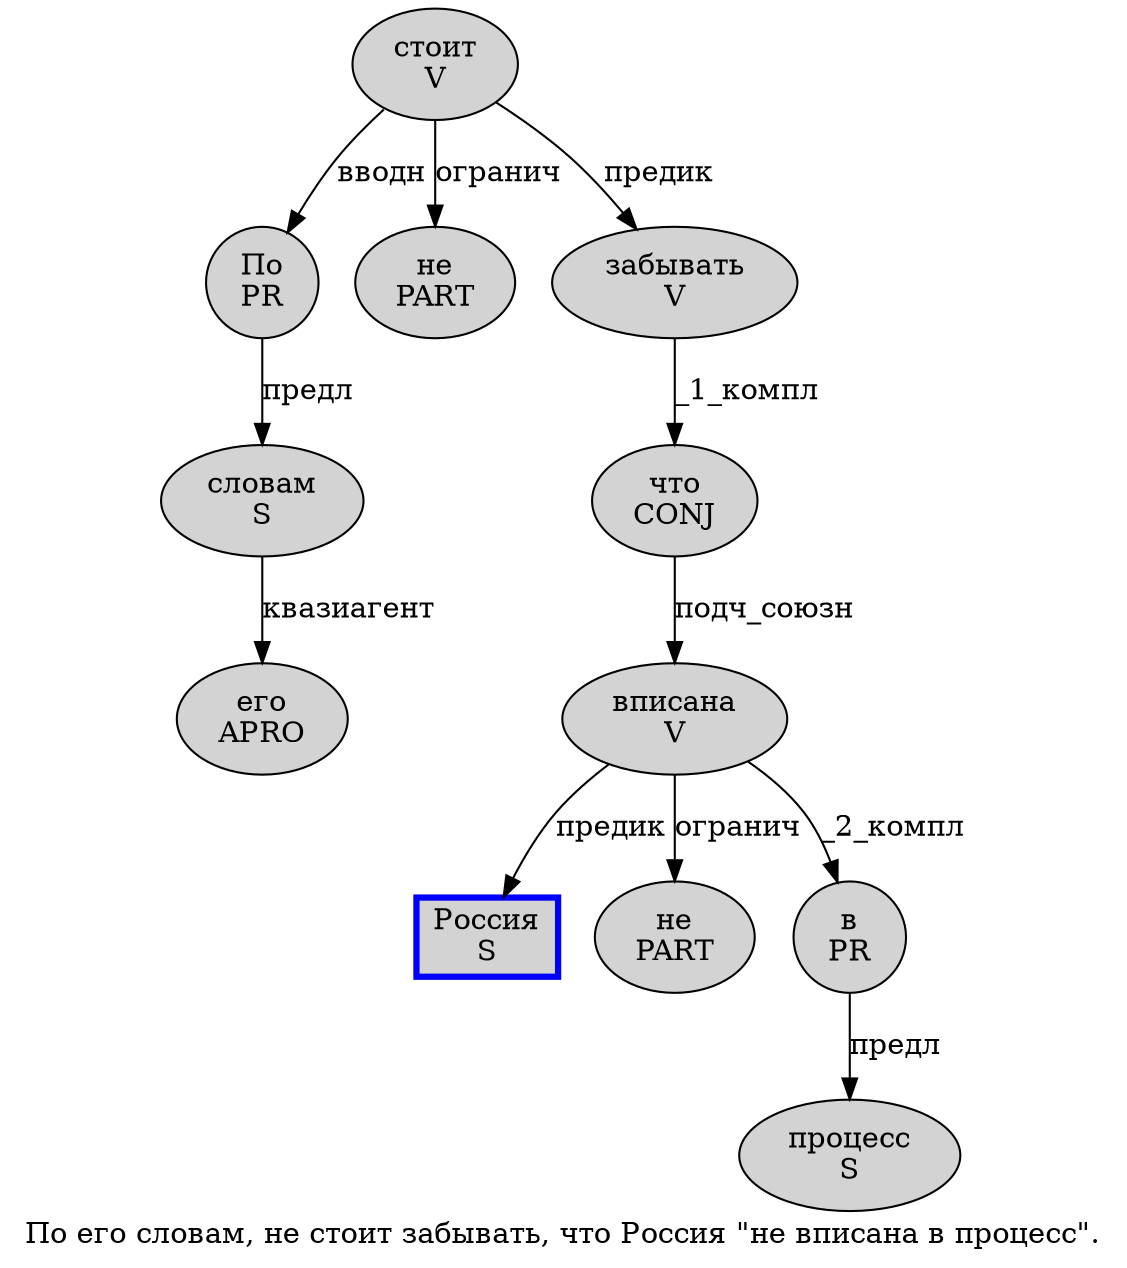 digraph SENTENCE_1504 {
	graph [label="По его словам, не стоит забывать, что Россия \"не вписана в процесс\"."]
	node [style=filled]
		0 [label="По
PR" color="" fillcolor=lightgray penwidth=1 shape=ellipse]
		1 [label="его
APRO" color="" fillcolor=lightgray penwidth=1 shape=ellipse]
		2 [label="словам
S" color="" fillcolor=lightgray penwidth=1 shape=ellipse]
		4 [label="не
PART" color="" fillcolor=lightgray penwidth=1 shape=ellipse]
		5 [label="стоит
V" color="" fillcolor=lightgray penwidth=1 shape=ellipse]
		6 [label="забывать
V" color="" fillcolor=lightgray penwidth=1 shape=ellipse]
		8 [label="что
CONJ" color="" fillcolor=lightgray penwidth=1 shape=ellipse]
		9 [label="Россия
S" color=blue fillcolor=lightgray penwidth=3 shape=box]
		11 [label="не
PART" color="" fillcolor=lightgray penwidth=1 shape=ellipse]
		12 [label="вписана
V" color="" fillcolor=lightgray penwidth=1 shape=ellipse]
		13 [label="в
PR" color="" fillcolor=lightgray penwidth=1 shape=ellipse]
		14 [label="процесс
S" color="" fillcolor=lightgray penwidth=1 shape=ellipse]
			13 -> 14 [label="предл"]
			8 -> 12 [label="подч_союзн"]
			6 -> 8 [label="_1_компл"]
			12 -> 9 [label="предик"]
			12 -> 11 [label="огранич"]
			12 -> 13 [label="_2_компл"]
			5 -> 0 [label="вводн"]
			5 -> 4 [label="огранич"]
			5 -> 6 [label="предик"]
			0 -> 2 [label="предл"]
			2 -> 1 [label="квазиагент"]
}